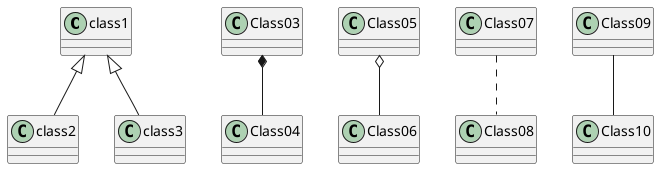 @startuml
class1 <|-- class2
class1 <|-- class3

Class03 *-- Class04
Class05 o-- Class06

Class07 .. Class08
Class09 -- Class10
@enduml